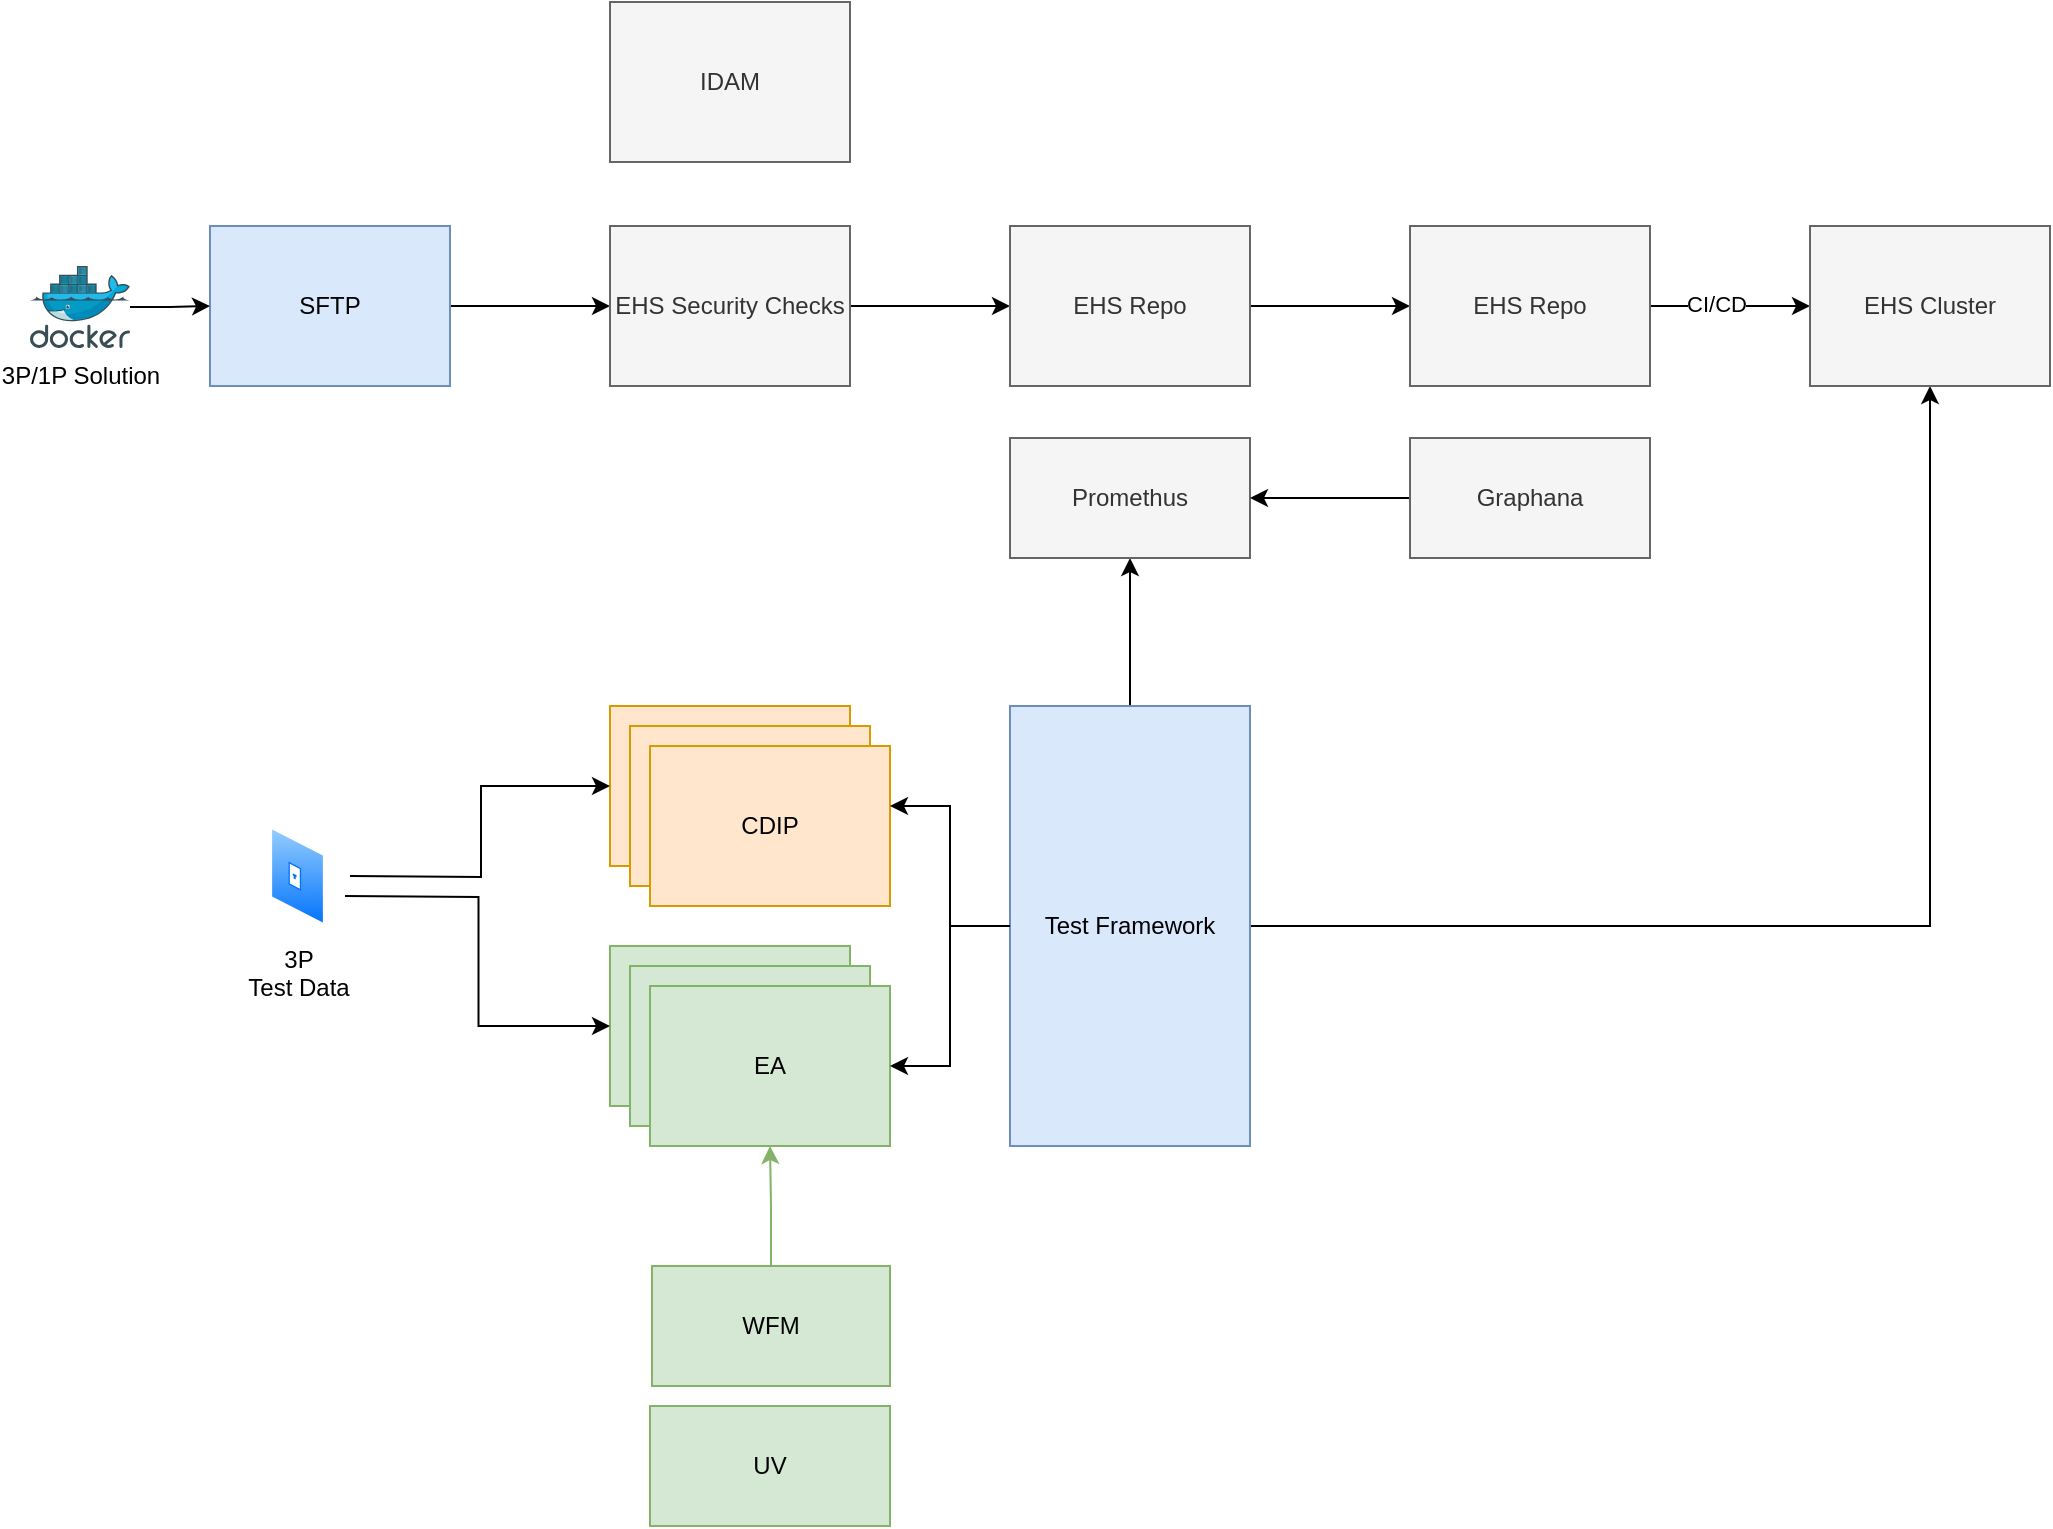 <mxfile version="15.0.3" type="github"><diagram id="_EjINMI69WLsY69G8qI4" name="Page-1"><mxGraphModel dx="1586" dy="812" grid="0" gridSize="10" guides="1" tooltips="1" connect="1" arrows="1" fold="1" page="0" pageScale="1" pageWidth="827" pageHeight="1169" math="0" shadow="0"><root><mxCell id="0"/><mxCell id="1" parent="0"/><mxCell id="EC3SSbMZBPQuSuqQSewk-10" value="" style="edgeStyle=orthogonalEdgeStyle;rounded=0;orthogonalLoop=1;jettySize=auto;html=1;" parent="1" source="EC3SSbMZBPQuSuqQSewk-8" target="EC3SSbMZBPQuSuqQSewk-9" edge="1"><mxGeometry relative="1" as="geometry"/></mxCell><mxCell id="EC3SSbMZBPQuSuqQSewk-8" value="SFTP" style="rounded=0;whiteSpace=wrap;html=1;fillColor=#dae8fc;strokeColor=#6c8ebf;" parent="1" vertex="1"><mxGeometry x="40" y="280" width="120" height="80" as="geometry"/></mxCell><mxCell id="EC3SSbMZBPQuSuqQSewk-12" value="" style="edgeStyle=orthogonalEdgeStyle;rounded=0;orthogonalLoop=1;jettySize=auto;html=1;" parent="1" source="EC3SSbMZBPQuSuqQSewk-9" target="EC3SSbMZBPQuSuqQSewk-11" edge="1"><mxGeometry relative="1" as="geometry"/></mxCell><mxCell id="EC3SSbMZBPQuSuqQSewk-9" value="EHS Security Checks" style="rounded=0;whiteSpace=wrap;html=1;fillColor=#f5f5f5;strokeColor=#666666;fontColor=#333333;" parent="1" vertex="1"><mxGeometry x="240" y="280" width="120" height="80" as="geometry"/></mxCell><mxCell id="EC3SSbMZBPQuSuqQSewk-14" value="" style="edgeStyle=orthogonalEdgeStyle;rounded=0;orthogonalLoop=1;jettySize=auto;html=1;" parent="1" source="EC3SSbMZBPQuSuqQSewk-11" target="EC3SSbMZBPQuSuqQSewk-13" edge="1"><mxGeometry relative="1" as="geometry"/></mxCell><mxCell id="EC3SSbMZBPQuSuqQSewk-11" value="EHS Repo" style="rounded=0;whiteSpace=wrap;html=1;fillColor=#f5f5f5;strokeColor=#666666;fontColor=#333333;" parent="1" vertex="1"><mxGeometry x="440" y="280" width="120" height="80" as="geometry"/></mxCell><mxCell id="EC3SSbMZBPQuSuqQSewk-29" value="" style="edgeStyle=orthogonalEdgeStyle;rounded=0;orthogonalLoop=1;jettySize=auto;html=1;" parent="1" source="EC3SSbMZBPQuSuqQSewk-13" target="EC3SSbMZBPQuSuqQSewk-28" edge="1"><mxGeometry relative="1" as="geometry"/></mxCell><mxCell id="EC3SSbMZBPQuSuqQSewk-30" value="CI/CD" style="edgeLabel;html=1;align=center;verticalAlign=middle;resizable=0;points=[];" parent="EC3SSbMZBPQuSuqQSewk-29" vertex="1" connectable="0"><mxGeometry x="-0.175" y="1" relative="1" as="geometry"><mxPoint as="offset"/></mxGeometry></mxCell><mxCell id="EC3SSbMZBPQuSuqQSewk-13" value="EHS Repo" style="rounded=0;whiteSpace=wrap;html=1;fillColor=#f5f5f5;strokeColor=#666666;fontColor=#333333;" parent="1" vertex="1"><mxGeometry x="640" y="280" width="120" height="80" as="geometry"/></mxCell><mxCell id="EC3SSbMZBPQuSuqQSewk-15" value="EA" style="rounded=0;whiteSpace=wrap;html=1;fillColor=#ffe6cc;strokeColor=#d79b00;" parent="1" vertex="1"><mxGeometry x="240" y="520" width="120" height="80" as="geometry"/></mxCell><mxCell id="EC3SSbMZBPQuSuqQSewk-16" value="CDIP" style="rounded=0;whiteSpace=wrap;html=1;fillColor=#d5e8d4;strokeColor=#82b366;" parent="1" vertex="1"><mxGeometry x="240" y="640" width="120" height="80" as="geometry"/></mxCell><mxCell id="EC3SSbMZBPQuSuqQSewk-17" value="EA" style="rounded=0;whiteSpace=wrap;html=1;fillColor=#ffe6cc;strokeColor=#d79b00;" parent="1" vertex="1"><mxGeometry x="250" y="530" width="120" height="80" as="geometry"/></mxCell><mxCell id="EC3SSbMZBPQuSuqQSewk-18" value="CDIP" style="rounded=0;whiteSpace=wrap;html=1;fillColor=#ffe6cc;strokeColor=#d79b00;" parent="1" vertex="1"><mxGeometry x="260" y="540" width="120" height="80" as="geometry"/></mxCell><mxCell id="EC3SSbMZBPQuSuqQSewk-19" value="CDIP" style="rounded=0;whiteSpace=wrap;html=1;fillColor=#d5e8d4;strokeColor=#82b366;" parent="1" vertex="1"><mxGeometry x="250" y="650" width="120" height="80" as="geometry"/></mxCell><mxCell id="EC3SSbMZBPQuSuqQSewk-20" value="EA" style="rounded=0;whiteSpace=wrap;html=1;fillColor=#d5e8d4;strokeColor=#82b366;" parent="1" vertex="1"><mxGeometry x="260" y="660" width="120" height="80" as="geometry"/></mxCell><mxCell id="EC3SSbMZBPQuSuqQSewk-23" value="" style="edgeStyle=orthogonalEdgeStyle;rounded=0;orthogonalLoop=1;jettySize=auto;html=1;entryX=0;entryY=0.5;entryDx=0;entryDy=0;" parent="1" target="EC3SSbMZBPQuSuqQSewk-15" edge="1"><mxGeometry relative="1" as="geometry"><mxPoint x="110" y="605" as="sourcePoint"/><mxPoint x="177.5" y="605" as="targetPoint"/></mxGeometry></mxCell><mxCell id="EC3SSbMZBPQuSuqQSewk-21" value="3P&lt;br&gt;Test Data" style="aspect=fixed;perimeter=ellipsePerimeter;html=1;align=center;shadow=0;dashed=0;spacingTop=3;image;image=img/lib/active_directory/data_jack.svg;" parent="1" vertex="1"><mxGeometry x="70" y="580" width="27.5" height="50" as="geometry"/></mxCell><mxCell id="EC3SSbMZBPQuSuqQSewk-24" value="" style="edgeStyle=orthogonalEdgeStyle;rounded=0;orthogonalLoop=1;jettySize=auto;html=1;entryX=0;entryY=0.5;entryDx=0;entryDy=0;" parent="1" target="EC3SSbMZBPQuSuqQSewk-16" edge="1"><mxGeometry relative="1" as="geometry"><mxPoint x="107.5" y="615" as="sourcePoint"/><mxPoint x="250" y="570" as="targetPoint"/></mxGeometry></mxCell><mxCell id="EC3SSbMZBPQuSuqQSewk-26" value="" style="edgeStyle=orthogonalEdgeStyle;rounded=0;orthogonalLoop=1;jettySize=auto;html=1;" parent="1" source="EC3SSbMZBPQuSuqQSewk-25" target="EC3SSbMZBPQuSuqQSewk-20" edge="1"><mxGeometry relative="1" as="geometry"/></mxCell><mxCell id="EC3SSbMZBPQuSuqQSewk-32" value="" style="edgeStyle=orthogonalEdgeStyle;rounded=0;orthogonalLoop=1;jettySize=auto;html=1;entryX=0.5;entryY=1;entryDx=0;entryDy=0;" parent="1" source="EC3SSbMZBPQuSuqQSewk-25" target="EC3SSbMZBPQuSuqQSewk-28" edge="1"><mxGeometry relative="1" as="geometry"><mxPoint x="500" y="440" as="targetPoint"/></mxGeometry></mxCell><mxCell id="HiFruJITnFFZARqKXDHq-2" value="" style="edgeStyle=orthogonalEdgeStyle;rounded=0;orthogonalLoop=1;jettySize=auto;html=1;" parent="1" source="EC3SSbMZBPQuSuqQSewk-25" target="HiFruJITnFFZARqKXDHq-1" edge="1"><mxGeometry relative="1" as="geometry"/></mxCell><mxCell id="EC3SSbMZBPQuSuqQSewk-25" value="Test Framework" style="rounded=0;whiteSpace=wrap;html=1;fillColor=#dae8fc;strokeColor=#6c8ebf;" parent="1" vertex="1"><mxGeometry x="440" y="520" width="120" height="220" as="geometry"/></mxCell><mxCell id="EC3SSbMZBPQuSuqQSewk-27" value="" style="edgeStyle=orthogonalEdgeStyle;rounded=0;orthogonalLoop=1;jettySize=auto;html=1;entryX=1;entryY=0.375;entryDx=0;entryDy=0;entryPerimeter=0;exitX=0;exitY=0.5;exitDx=0;exitDy=0;" parent="1" source="EC3SSbMZBPQuSuqQSewk-25" target="EC3SSbMZBPQuSuqQSewk-18" edge="1"><mxGeometry relative="1" as="geometry"><mxPoint x="450" y="640" as="sourcePoint"/><mxPoint x="390" y="710" as="targetPoint"/></mxGeometry></mxCell><mxCell id="EC3SSbMZBPQuSuqQSewk-28" value="EHS Cluster" style="rounded=0;whiteSpace=wrap;html=1;fillColor=#f5f5f5;strokeColor=#666666;fontColor=#333333;" parent="1" vertex="1"><mxGeometry x="840" y="280" width="120" height="80" as="geometry"/></mxCell><mxCell id="EC3SSbMZBPQuSuqQSewk-35" value="" style="edgeStyle=orthogonalEdgeStyle;rounded=0;orthogonalLoop=1;jettySize=auto;html=1;" parent="1" source="EC3SSbMZBPQuSuqQSewk-34" target="EC3SSbMZBPQuSuqQSewk-8" edge="1"><mxGeometry relative="1" as="geometry"/></mxCell><mxCell id="EC3SSbMZBPQuSuqQSewk-34" value="3P/1P Solution" style="aspect=fixed;html=1;points=[];align=center;image;fontSize=12;image=img/lib/mscae/Docker.svg;" parent="1" vertex="1"><mxGeometry x="-50" y="300" width="50" height="41" as="geometry"/></mxCell><mxCell id="EC3SSbMZBPQuSuqQSewk-38" value="" style="edgeStyle=orthogonalEdgeStyle;rounded=0;orthogonalLoop=1;jettySize=auto;html=1;fillColor=#d5e8d4;strokeColor=#82b366;" parent="1" source="EC3SSbMZBPQuSuqQSewk-36" target="EC3SSbMZBPQuSuqQSewk-20" edge="1"><mxGeometry relative="1" as="geometry"/></mxCell><mxCell id="EC3SSbMZBPQuSuqQSewk-36" value="WFM" style="rounded=0;whiteSpace=wrap;html=1;fillColor=#d5e8d4;strokeColor=#82b366;" parent="1" vertex="1"><mxGeometry x="261" y="800" width="119" height="60" as="geometry"/></mxCell><mxCell id="EC3SSbMZBPQuSuqQSewk-37" value="UV" style="rounded=0;whiteSpace=wrap;html=1;fillColor=#d5e8d4;strokeColor=#82b366;" parent="1" vertex="1"><mxGeometry x="260" y="870" width="120" height="60" as="geometry"/></mxCell><mxCell id="EC3SSbMZBPQuSuqQSewk-39" value="IDAM" style="rounded=0;whiteSpace=wrap;html=1;fillColor=#f5f5f5;strokeColor=#666666;fontColor=#333333;" parent="1" vertex="1"><mxGeometry x="240" y="168" width="120" height="80" as="geometry"/></mxCell><mxCell id="HiFruJITnFFZARqKXDHq-1" value="Promethus" style="rounded=0;whiteSpace=wrap;html=1;strokeColor=#666666;fillColor=#f5f5f5;fontColor=#333333;" parent="1" vertex="1"><mxGeometry x="440" y="386" width="120" height="60" as="geometry"/></mxCell><mxCell id="HiFruJITnFFZARqKXDHq-5" value="" style="edgeStyle=orthogonalEdgeStyle;rounded=0;orthogonalLoop=1;jettySize=auto;html=1;" parent="1" source="HiFruJITnFFZARqKXDHq-3" target="HiFruJITnFFZARqKXDHq-1" edge="1"><mxGeometry relative="1" as="geometry"/></mxCell><mxCell id="HiFruJITnFFZARqKXDHq-3" value="Graphana" style="rounded=0;whiteSpace=wrap;html=1;strokeColor=#666666;fillColor=#f5f5f5;fontColor=#333333;" parent="1" vertex="1"><mxGeometry x="640" y="386" width="120" height="60" as="geometry"/></mxCell></root></mxGraphModel></diagram></mxfile>